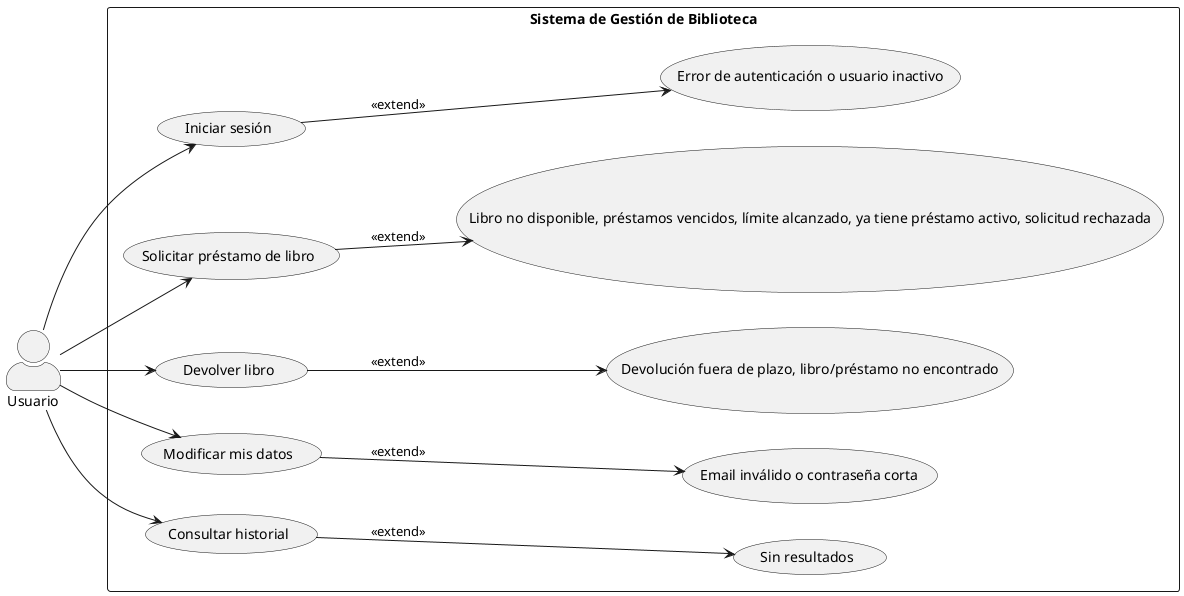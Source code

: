 @startuml FlujosAlternativosUsuario

left to right direction
skinparam actorStyle awesome

actor Usuario as U

rectangle "Sistema de Gestión de Biblioteca" {
    usecase "Iniciar sesión" as UC1
    usecase "Error de autenticación o usuario inactivo" as FA1
    usecase "Solicitar préstamo de libro" as UC2
    usecase "Libro no disponible, préstamos vencidos, límite alcanzado, ya tiene préstamo activo, solicitud rechazada" as FA2
    usecase "Devolver libro" as UC3
    usecase "Devolución fuera de plazo, libro/préstamo no encontrado" as FA3
    usecase "Modificar mis datos" as UC4
    usecase "Email inválido o contraseña corta" as FA4
    usecase "Consultar historial" as UC5
    usecase "Sin resultados" as FA5
}

U --> UC1
UC1 --> FA1 : <<extend>>
U --> UC2
UC2 --> FA2 : <<extend>>
U --> UC3
UC3 --> FA3 : <<extend>>
U --> UC4
UC4 --> FA4 : <<extend>>
U --> UC5
UC5 --> FA5 : <<extend>>

@enduml 